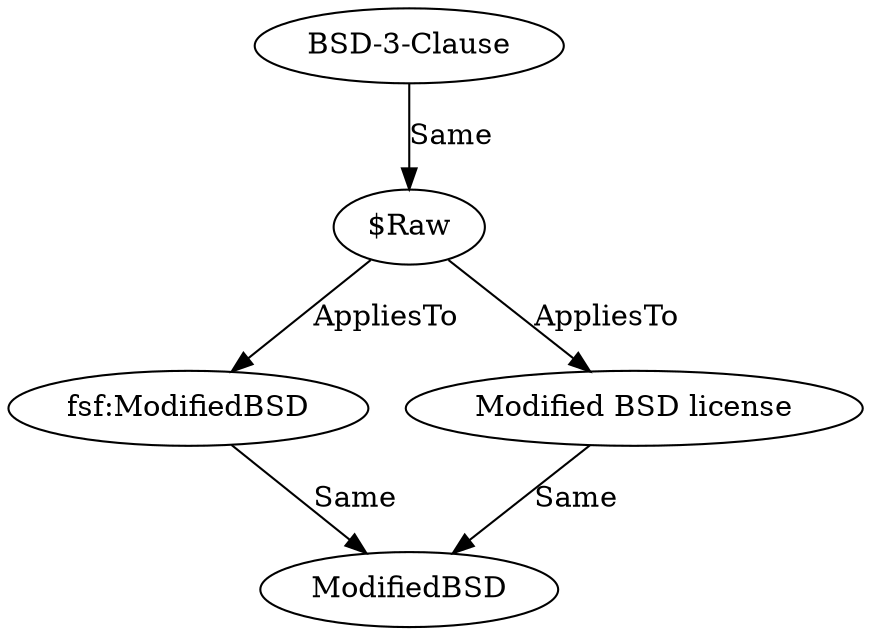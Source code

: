 digraph {
    327 [ label = "ModifiedBSD" ]
    328 [ label = "fsf:ModifiedBSD" ]
    329 [ label = "Modified BSD license" ]
    330 [ label = "$Raw" ]
    331 [ label = "BSD-3-Clause" ]
    328 -> 327 [ label = "Same" ]
    329 -> 327 [ label = "Same" ]
    330 -> 328 [ label = "AppliesTo" ]
    330 -> 329 [ label = "AppliesTo" ]
    331 -> 330 [ label = "Same" ]
}
